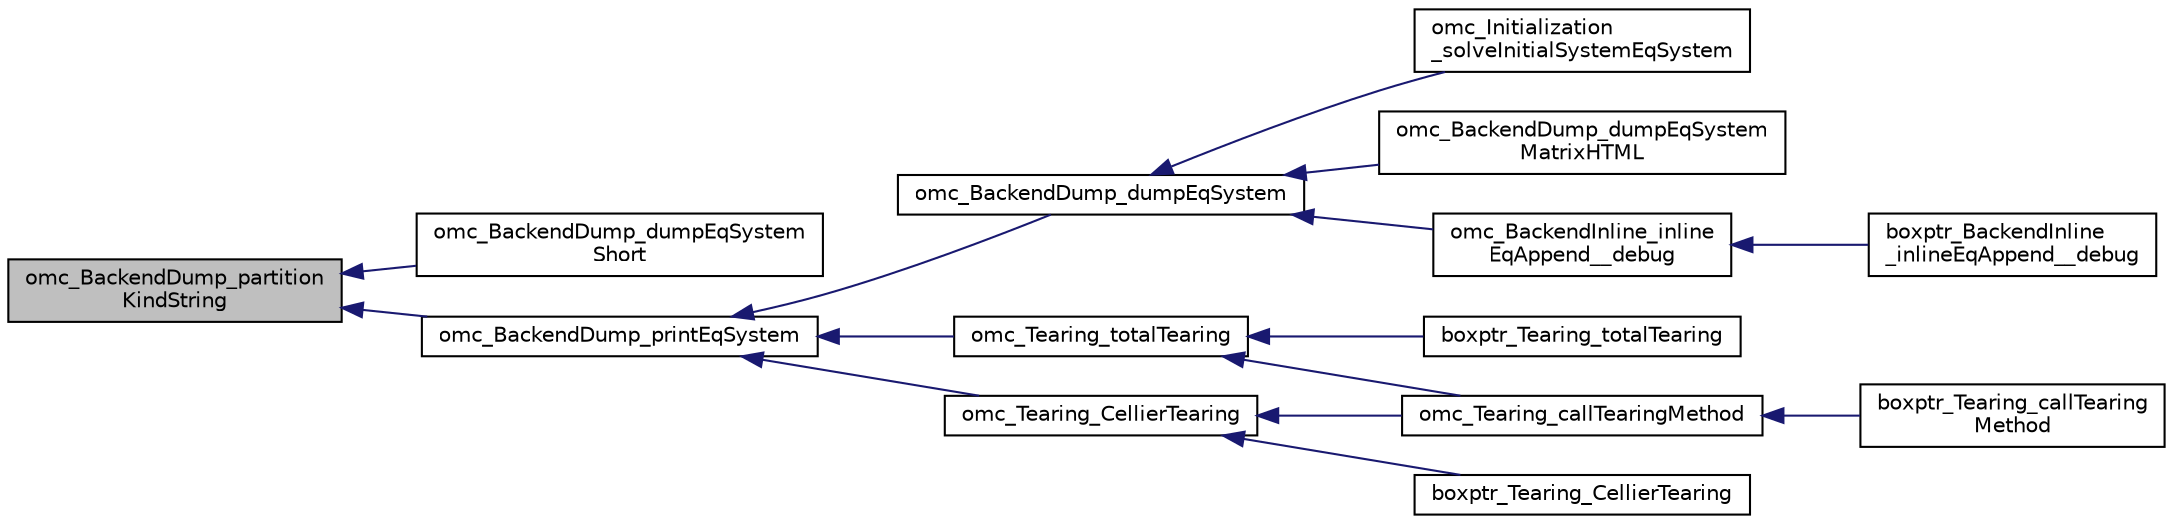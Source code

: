 digraph "omc_BackendDump_partitionKindString"
{
  edge [fontname="Helvetica",fontsize="10",labelfontname="Helvetica",labelfontsize="10"];
  node [fontname="Helvetica",fontsize="10",shape=record];
  rankdir="LR";
  Node4580 [label="omc_BackendDump_partition\lKindString",height=0.2,width=0.4,color="black", fillcolor="grey75", style="filled", fontcolor="black"];
  Node4580 -> Node4581 [dir="back",color="midnightblue",fontsize="10",style="solid",fontname="Helvetica"];
  Node4581 [label="omc_BackendDump_dumpEqSystem\lShort",height=0.2,width=0.4,color="black", fillcolor="white", style="filled",URL="$df/df2/_backend_dump_8h.html#a6e88dbcdd1bb7f9a4b963c6601f661e4"];
  Node4580 -> Node4582 [dir="back",color="midnightblue",fontsize="10",style="solid",fontname="Helvetica"];
  Node4582 [label="omc_BackendDump_printEqSystem",height=0.2,width=0.4,color="black", fillcolor="white", style="filled",URL="$df/df2/_backend_dump_8h.html#aa8252c4d3835f6debd3716b83882d905"];
  Node4582 -> Node4583 [dir="back",color="midnightblue",fontsize="10",style="solid",fontname="Helvetica"];
  Node4583 [label="omc_BackendDump_dumpEqSystem",height=0.2,width=0.4,color="black", fillcolor="white", style="filled",URL="$df/df2/_backend_dump_8h.html#ac229df9009c4705bc88f57d8a04b78a1"];
  Node4583 -> Node4584 [dir="back",color="midnightblue",fontsize="10",style="solid",fontname="Helvetica"];
  Node4584 [label="omc_Initialization\l_solveInitialSystemEqSystem",height=0.2,width=0.4,color="black", fillcolor="white", style="filled",URL="$d2/dfb/_compiler_2boot_2build_2initialization_8c.html#afe03186b19608b696a8e48548975c5cd"];
  Node4583 -> Node4585 [dir="back",color="midnightblue",fontsize="10",style="solid",fontname="Helvetica"];
  Node4585 [label="omc_BackendDump_dumpEqSystem\lMatrixHTML",height=0.2,width=0.4,color="black", fillcolor="white", style="filled",URL="$df/df2/_backend_dump_8h.html#a7af94501561ea20f55ea34cb1f9adc66"];
  Node4583 -> Node4586 [dir="back",color="midnightblue",fontsize="10",style="solid",fontname="Helvetica"];
  Node4586 [label="omc_BackendInline_inline\lEqAppend__debug",height=0.2,width=0.4,color="black", fillcolor="white", style="filled",URL="$da/d87/_backend_inline_8h.html#ac4451fbdc85a66e2f219b05ee723479c"];
  Node4586 -> Node4587 [dir="back",color="midnightblue",fontsize="10",style="solid",fontname="Helvetica"];
  Node4587 [label="boxptr_BackendInline\l_inlineEqAppend__debug",height=0.2,width=0.4,color="black", fillcolor="white", style="filled",URL="$da/d87/_backend_inline_8h.html#a0c25162be0f7deb3f4731f5e89000d72"];
  Node4582 -> Node4588 [dir="back",color="midnightblue",fontsize="10",style="solid",fontname="Helvetica"];
  Node4588 [label="omc_Tearing_totalTearing",height=0.2,width=0.4,color="black", fillcolor="white", style="filled",URL="$d7/d9b/_tearing_8c.html#ae97e403f7383c34f8fbb496a27090156"];
  Node4588 -> Node4589 [dir="back",color="midnightblue",fontsize="10",style="solid",fontname="Helvetica"];
  Node4589 [label="boxptr_Tearing_totalTearing",height=0.2,width=0.4,color="black", fillcolor="white", style="filled",URL="$d7/d9b/_tearing_8c.html#a6f627142a93ee13b0e9db33022d961fc"];
  Node4588 -> Node4590 [dir="back",color="midnightblue",fontsize="10",style="solid",fontname="Helvetica"];
  Node4590 [label="omc_Tearing_callTearingMethod",height=0.2,width=0.4,color="black", fillcolor="white", style="filled",URL="$d7/d9b/_tearing_8c.html#aabef8d8b9cb31e58ed550713033c1abc"];
  Node4590 -> Node4591 [dir="back",color="midnightblue",fontsize="10",style="solid",fontname="Helvetica"];
  Node4591 [label="boxptr_Tearing_callTearing\lMethod",height=0.2,width=0.4,color="black", fillcolor="white", style="filled",URL="$d7/d9b/_tearing_8c.html#a529d68ae9b63938bb45c67006f103c34"];
  Node4582 -> Node4592 [dir="back",color="midnightblue",fontsize="10",style="solid",fontname="Helvetica"];
  Node4592 [label="omc_Tearing_CellierTearing",height=0.2,width=0.4,color="black", fillcolor="white", style="filled",URL="$d7/d9b/_tearing_8c.html#a6423eddae9f4c462b2e16dc57560ec30"];
  Node4592 -> Node4593 [dir="back",color="midnightblue",fontsize="10",style="solid",fontname="Helvetica"];
  Node4593 [label="boxptr_Tearing_CellierTearing",height=0.2,width=0.4,color="black", fillcolor="white", style="filled",URL="$d7/d9b/_tearing_8c.html#aed9e367934d497b47a14abf84ff82172"];
  Node4592 -> Node4590 [dir="back",color="midnightblue",fontsize="10",style="solid",fontname="Helvetica"];
}
